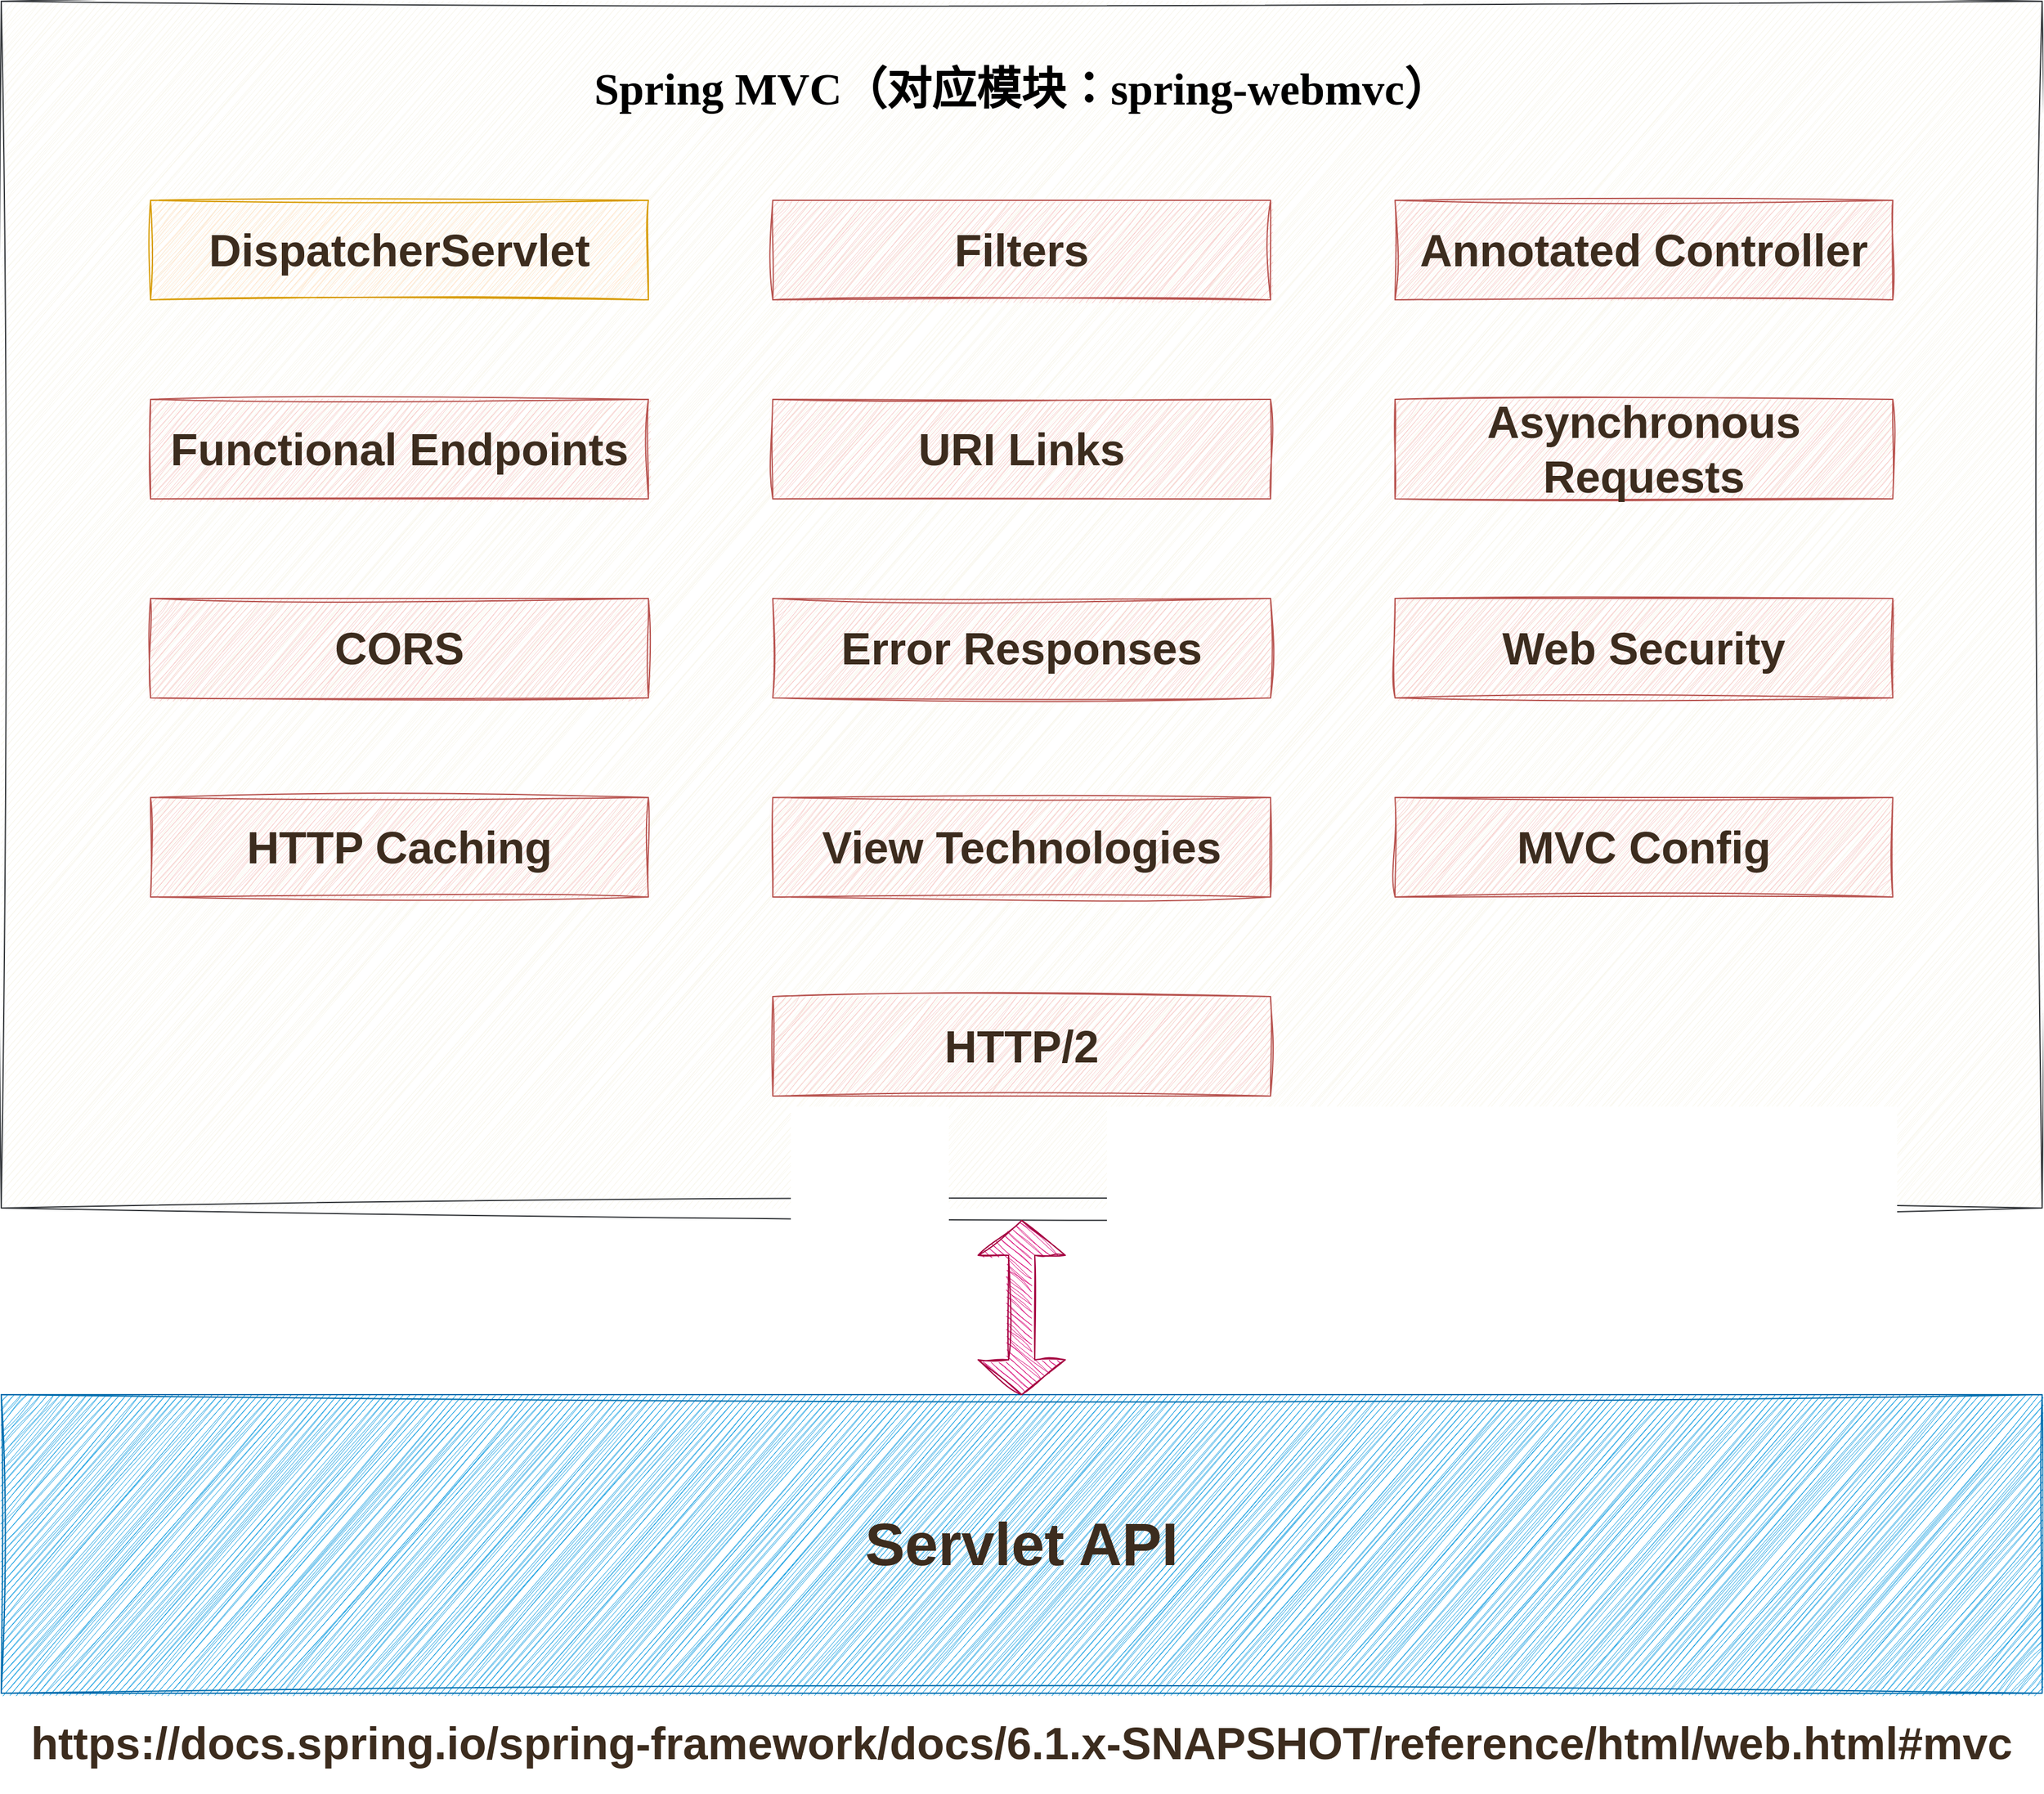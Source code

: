 <mxfile version="21.2.1" type="github">
  <diagram name="第 1 页" id="mLH5sHVKbXr3XK0zb8Wn">
    <mxGraphModel dx="3760" dy="1644" grid="1" gridSize="10" guides="1" tooltips="1" connect="1" arrows="1" fold="1" page="1" pageScale="1" pageWidth="1800" pageHeight="1600" math="0" shadow="0">
      <root>
        <mxCell id="0" />
        <mxCell id="1" parent="0" />
        <mxCell id="VWPSn8c2lPG5zts_rKaY-1" value="&lt;font face=&quot;Georgia&quot; style=&quot;font-size: 36px;&quot;&gt;&lt;b style=&quot;&quot;&gt;&lt;br&gt;Spring MVC（对应模块：spring-webmvc）&lt;/b&gt;&lt;/font&gt;" style="rounded=0;whiteSpace=wrap;html=1;sketch=1;curveFitting=1;jiggle=2;fillColor=#f9f7ed;strokeColor=#36393d;verticalAlign=top;" vertex="1" parent="1">
          <mxGeometry x="80" y="80" width="1640" height="970" as="geometry" />
        </mxCell>
        <mxCell id="VWPSn8c2lPG5zts_rKaY-2" value="&lt;font color=&quot;#3c2c1e&quot; style=&quot;font-size: 36px;&quot;&gt;DispatcherServlet&lt;/font&gt;" style="rounded=0;whiteSpace=wrap;html=1;sketch=1;curveFitting=1;jiggle=2;fillColor=#ffe6cc;strokeColor=#d79b00;fontStyle=1" vertex="1" parent="1">
          <mxGeometry x="200" y="240" width="400" height="80" as="geometry" />
        </mxCell>
        <mxCell id="VWPSn8c2lPG5zts_rKaY-3" value="&lt;font color=&quot;#3c2c1e&quot; style=&quot;font-size: 36px;&quot;&gt;Filters&lt;/font&gt;" style="rounded=0;whiteSpace=wrap;html=1;sketch=1;curveFitting=1;jiggle=2;fillColor=#f8cecc;strokeColor=#b85450;fontStyle=1" vertex="1" parent="1">
          <mxGeometry x="700" y="240" width="400" height="80" as="geometry" />
        </mxCell>
        <mxCell id="VWPSn8c2lPG5zts_rKaY-4" value="&lt;font color=&quot;#3c2c1e&quot; style=&quot;font-size: 36px;&quot;&gt;Annotated Controller&lt;/font&gt;" style="rounded=0;whiteSpace=wrap;html=1;sketch=1;curveFitting=1;jiggle=2;fillColor=#f8cecc;strokeColor=#b85450;fontStyle=1" vertex="1" parent="1">
          <mxGeometry x="1200" y="240" width="400" height="80" as="geometry" />
        </mxCell>
        <mxCell id="VWPSn8c2lPG5zts_rKaY-5" value="&lt;font color=&quot;#3c2c1e&quot; style=&quot;font-size: 36px;&quot;&gt;Functional Endpoints&lt;/font&gt;" style="rounded=0;whiteSpace=wrap;html=1;sketch=1;curveFitting=1;jiggle=2;fillColor=#f8cecc;strokeColor=#b85450;fontStyle=1" vertex="1" parent="1">
          <mxGeometry x="200" y="400" width="400" height="80" as="geometry" />
        </mxCell>
        <mxCell id="VWPSn8c2lPG5zts_rKaY-6" value="&lt;font color=&quot;#3c2c1e&quot;&gt;&lt;span style=&quot;font-size: 36px;&quot;&gt;URI Links&lt;/span&gt;&lt;/font&gt;" style="rounded=0;whiteSpace=wrap;html=1;sketch=1;curveFitting=1;jiggle=2;fillColor=#f8cecc;strokeColor=#b85450;fontStyle=1" vertex="1" parent="1">
          <mxGeometry x="700" y="400" width="400" height="80" as="geometry" />
        </mxCell>
        <mxCell id="VWPSn8c2lPG5zts_rKaY-7" value="&lt;font color=&quot;#3c2c1e&quot;&gt;&lt;span style=&quot;font-size: 36px;&quot;&gt;Asynchronous Requests&lt;/span&gt;&lt;/font&gt;" style="rounded=0;whiteSpace=wrap;html=1;sketch=1;curveFitting=1;jiggle=2;fillColor=#f8cecc;strokeColor=#b85450;fontStyle=1" vertex="1" parent="1">
          <mxGeometry x="1200" y="400" width="400" height="80" as="geometry" />
        </mxCell>
        <mxCell id="VWPSn8c2lPG5zts_rKaY-8" value="&lt;font color=&quot;#3c2c1e&quot;&gt;&lt;span style=&quot;font-size: 36px;&quot;&gt;CORS&lt;/span&gt;&lt;/font&gt;" style="rounded=0;whiteSpace=wrap;html=1;sketch=1;curveFitting=1;jiggle=2;fillColor=#f8cecc;strokeColor=#b85450;fontStyle=1" vertex="1" parent="1">
          <mxGeometry x="200" y="560" width="400" height="80" as="geometry" />
        </mxCell>
        <mxCell id="VWPSn8c2lPG5zts_rKaY-9" value="&lt;font color=&quot;#3c2c1e&quot;&gt;&lt;span style=&quot;font-size: 36px;&quot;&gt;Error Responses&lt;/span&gt;&lt;/font&gt;" style="rounded=0;whiteSpace=wrap;html=1;sketch=1;curveFitting=1;jiggle=2;fillColor=#f8cecc;strokeColor=#b85450;fontStyle=1" vertex="1" parent="1">
          <mxGeometry x="700" y="560" width="400" height="80" as="geometry" />
        </mxCell>
        <mxCell id="VWPSn8c2lPG5zts_rKaY-10" value="&lt;font color=&quot;#3c2c1e&quot;&gt;&lt;span style=&quot;font-size: 36px;&quot;&gt;Web Security&lt;/span&gt;&lt;/font&gt;" style="rounded=0;whiteSpace=wrap;html=1;sketch=1;curveFitting=1;jiggle=2;fillColor=#f8cecc;strokeColor=#b85450;fontStyle=1" vertex="1" parent="1">
          <mxGeometry x="1200" y="560" width="400" height="80" as="geometry" />
        </mxCell>
        <mxCell id="VWPSn8c2lPG5zts_rKaY-11" value="&lt;font color=&quot;#3c2c1e&quot;&gt;&lt;span style=&quot;font-size: 36px;&quot;&gt;HTTP Caching&lt;/span&gt;&lt;/font&gt;" style="rounded=0;whiteSpace=wrap;html=1;sketch=1;curveFitting=1;jiggle=2;fillColor=#f8cecc;strokeColor=#b85450;fontStyle=1" vertex="1" parent="1">
          <mxGeometry x="200" y="720" width="400" height="80" as="geometry" />
        </mxCell>
        <mxCell id="VWPSn8c2lPG5zts_rKaY-12" value="&lt;font color=&quot;#3c2c1e&quot;&gt;&lt;span style=&quot;font-size: 36px;&quot;&gt;View Technologies&lt;/span&gt;&lt;/font&gt;" style="rounded=0;whiteSpace=wrap;html=1;sketch=1;curveFitting=1;jiggle=2;fillColor=#f8cecc;strokeColor=#b85450;fontStyle=1" vertex="1" parent="1">
          <mxGeometry x="700" y="720" width="400" height="80" as="geometry" />
        </mxCell>
        <mxCell id="VWPSn8c2lPG5zts_rKaY-13" value="&lt;font color=&quot;#3c2c1e&quot;&gt;&lt;span style=&quot;font-size: 36px;&quot;&gt;MVC Config&lt;/span&gt;&lt;/font&gt;" style="rounded=0;whiteSpace=wrap;html=1;sketch=1;curveFitting=1;jiggle=2;fillColor=#f8cecc;strokeColor=#b85450;fontStyle=1" vertex="1" parent="1">
          <mxGeometry x="1200" y="720" width="400" height="80" as="geometry" />
        </mxCell>
        <mxCell id="VWPSn8c2lPG5zts_rKaY-14" value="&lt;font color=&quot;#3c2c1e&quot;&gt;&lt;span style=&quot;font-size: 36px;&quot;&gt;HTTP/2&lt;/span&gt;&lt;/font&gt;" style="rounded=0;whiteSpace=wrap;html=1;sketch=1;curveFitting=1;jiggle=2;fillColor=#f8cecc;strokeColor=#b85450;fontStyle=1" vertex="1" parent="1">
          <mxGeometry x="700" y="880" width="400" height="80" as="geometry" />
        </mxCell>
        <mxCell id="VWPSn8c2lPG5zts_rKaY-15" value="&lt;font style=&quot;font-size: 48px;&quot; color=&quot;#3c2c1e&quot;&gt;Servlet API&lt;/font&gt;" style="rounded=0;whiteSpace=wrap;html=1;sketch=1;curveFitting=1;jiggle=2;fillColor=#1ba1e2;strokeColor=#006EAF;fontStyle=1;fontColor=#ffffff;" vertex="1" parent="1">
          <mxGeometry x="80" y="1200" width="1640" height="240" as="geometry" />
        </mxCell>
        <mxCell id="VWPSn8c2lPG5zts_rKaY-17" value="" style="shape=doubleArrow;direction=south;whiteSpace=wrap;html=1;sketch=1;curveFitting=1;jiggle=2;fillColor=#d80073;fontColor=#ffffff;strokeColor=#A50040;" vertex="1" parent="1">
          <mxGeometry x="865" y="1060" width="70" height="140" as="geometry" />
        </mxCell>
        <mxCell id="VWPSn8c2lPG5zts_rKaY-18" value="&lt;font style=&quot;font-size: 36px;&quot;&gt;&lt;b&gt;https://docs.spring.io/spring-framework/docs/6.1.x-SNAPSHOT/reference/html/web.html#mvc&lt;/b&gt;&lt;/font&gt;" style="text;html=1;strokeColor=none;fillColor=none;align=center;verticalAlign=middle;whiteSpace=wrap;rounded=0;fontColor=#3C2C1E;" vertex="1" parent="1">
          <mxGeometry x="80" y="1440" width="1640" height="80" as="geometry" />
        </mxCell>
      </root>
    </mxGraphModel>
  </diagram>
</mxfile>
